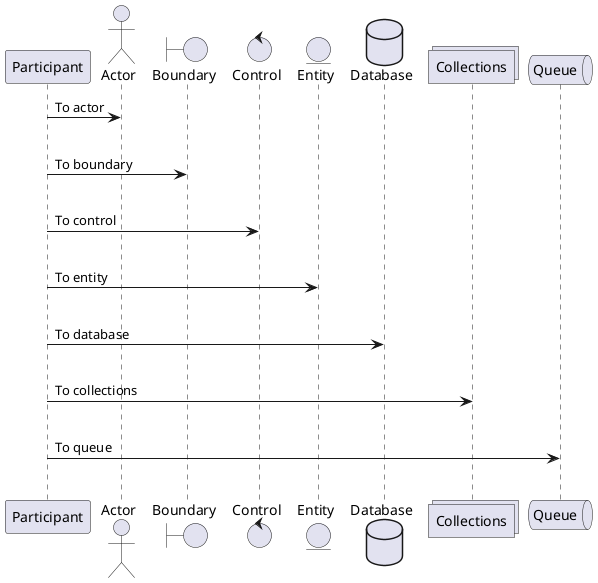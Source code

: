 @startuml
'https://plantuml.com/sequence-diagram

autonumber
'
'@startuml
'participant Participant as Foo
'actor       Actor       as Foo1
'boundary    Boundary    as Foo2
'control     Control     as Foo3
'entity      Entity      as Foo4
'database    Database    as Foo5
'collections Collections as Foo6
'queue       Queue       as Foo7
'Foo -> Foo1 : To actor
'|||
'Foo -> Foo2 : To boundary
'|||
'Foo -> Foo3 : To control
'|||
'Foo -> Foo4 : To entity
'|||
'Foo -> Foo5 : To database
'|||
'Foo -> Foo6 : To collections
'|||
'Foo -> Foo7: To queue
'|||
'@enduml

@startuml
类01 "1" *-- "many" 类02 : 包含

类03 o-- 类04 : 聚合

类05 --> "1" 类06
@enduml

@startuml
title 使用方括号([])表示的线混合样式
class foo类
class bar类
bar类1 : [#red,thickness=1]
bar类2 : [#red,dashed,thickness=2]
bar类3 : [#green,dashed,thickness=4]
bar类4 : [#blue,dotted,thickness=8]
bar类5 : [#blue,plain,thickness=16]

foo类 --> bar类                             : ∅
foo类 -[#red,thickness=1]-> bar类1          : [#red,1]
foo类 -[#red,dashed,thickness=2]-> bar类2   : [#red,dashed,2]
foo类 -[#green,dashed,thickness=4]-> bar类3 : [#green,dashed,4]
foo类 -[#blue,dotted,thickness=8]-> bar类4  : [blue,dotted,8]
foo类 -[#blue,plain,thickness=16]-> bar类5  : [blue,plain,16]
@enduml

@startuml
!theme spacelab
Bob -> Alice :  hello
Bob <- Alice :  $success("success: hello B.")
Bob -x Alice :  $failure("failure")
Bob ->> Alice : $warning("warning")
@enduml

